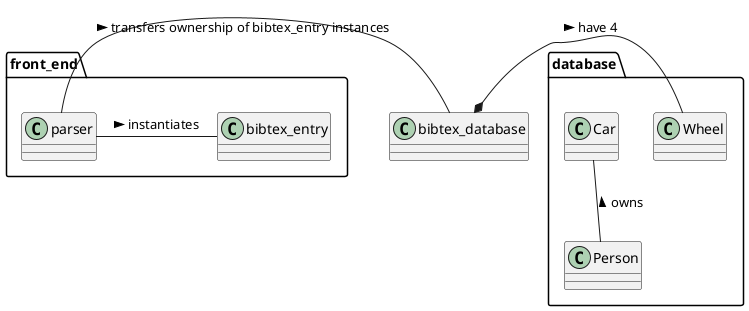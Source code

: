 '	This PlantUML script is written by Zhiyang Ong for declaratively specifying the class diagram for the BibTeX reference manager; this class diagram shall be included in his project report.

'	The MIT License (MIT)

'	Copyright (c) <2017> Zhiyang Ong

'	Permission is hereby granted, free of charge, to any person obtaining a copy of this software and associated documentation files (the "Software"), to deal in the Software without restriction, including without limitation the rights to use, copy, modify, merge, publish, distribute, sublicense, and/or sell copies of the Software, and to permit persons to whom the Software is furnished to do so, subject to the following conditions:

'	The above copyright notice and this permission notice shall be included in all copies or substantial portions of the Software.

'	THE SOFTWARE IS PROVIDED "AS IS", WITHOUT WARRANTY OF ANY KIND, EXPRESS OR IMPLIED, INCLUDING BUT NOT LIMITED TO THE WARRANTIES OF MERCHANTABILITY, FITNESS FOR A PARTICULAR PURPOSE AND NONINFRINGEMENT. IN NO EVENT SHALL THE AUTHORS OR COPYRIGHT HOLDERS BE LIABLE FOR ANY CLAIM, DAMAGES OR OTHER LIABILITY, WHETHER IN AN ACTION OF CONTRACT, TORT OR OTHERWISE, ARISING FROM, OUT OF OR IN CONNECTION WITH THE SOFTWARE OR THE USE OR OTHER DEALINGS IN THE SOFTWARE.

'	Email address: echo "cukj -wb- 23wU4X5M589 TROJANS cqkH wiuz2y 0f Mw Stanford" | awk '{ sub("23wU4X5M589","F.d_c_b. ") sub("Stanford","d0mA1n"); print $5, $2, $8; for (i=1; i<=1; i++) print "6\b"; print $9, $7, $6 }' | sed y/kqcbuHwM62z/gnotrzadqmC/ | tr 'q' ' ' | tr -d [:cntrl:] | tr -d 'ir' | tr y "\n"		Don't compromise my computing accounts. You have been warned.



/'
 ' Initial class diagram
 '/
@startuml
class bibtex_database

package front_end {
	parser - bibtex_entry : instantiates > 
	parser - bibtex_database : transfers ownership of bibtex_entry instances >
}

package database {
	bibtex_database *- Wheel : have 4 >
Car -- Person : < owns	
}



@enduml
